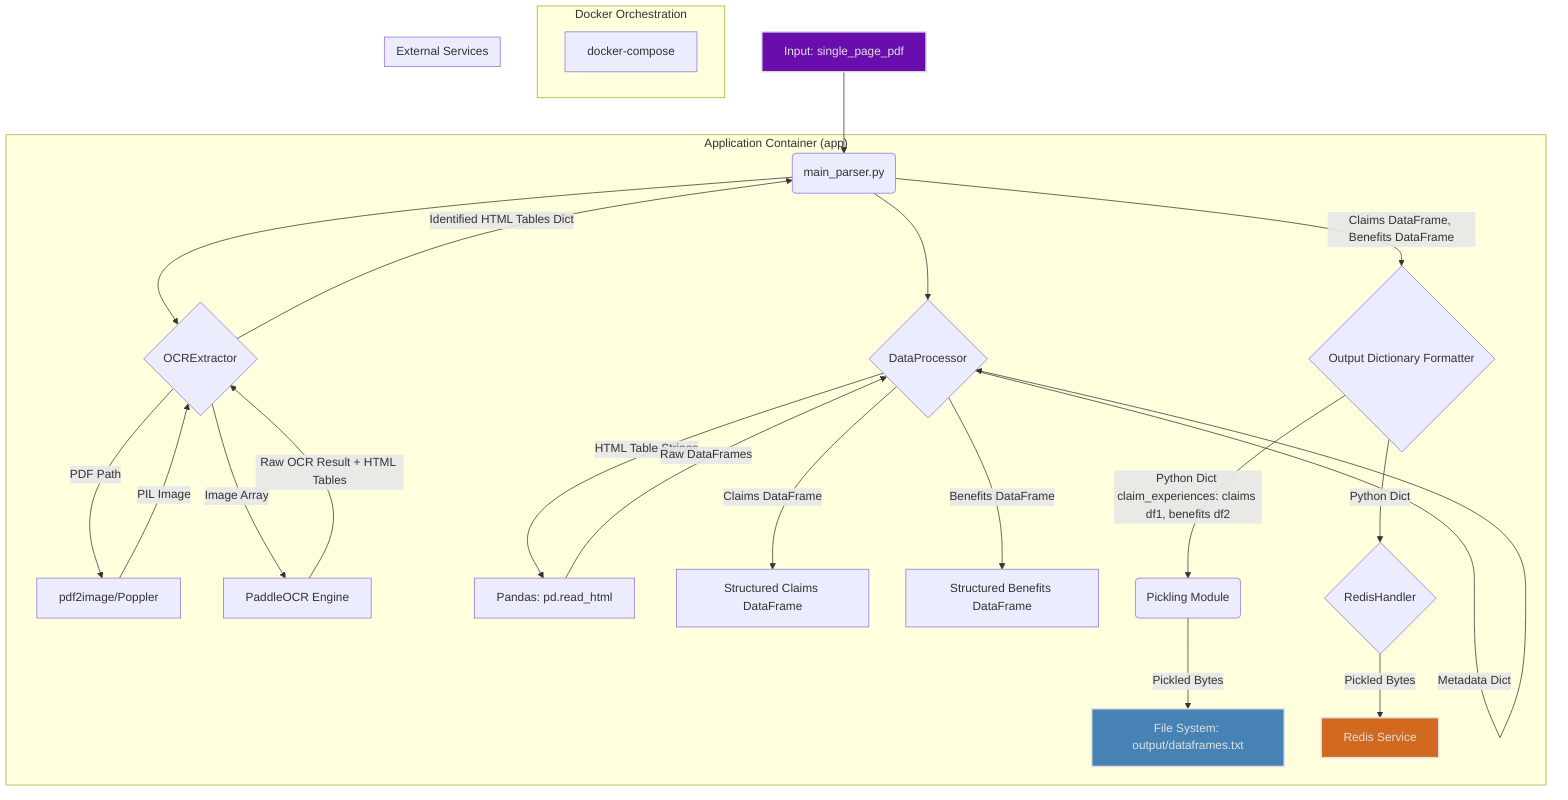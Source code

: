 graph TD
    A[Input: single_page_pdf] --> B(main_parser.py);

    subgraph "Docker Orchestration"
        DOCKER_COMPOSE[docker-compose]
    end

    subgraph "Application Container (app)"
        B --> C{OCRExtractor};
        C --> |PDF Path| D[pdf2image/Poppler];
        D --> |PIL Image| C;
        C --> |Image Array| E[PaddleOCR Engine];
        E --> |Raw OCR Result + HTML Tables| C;
        C --> |Identified HTML Tables Dict| B;

        B --> F{DataProcessor};
        F --> |HTML Table Strings| G[Pandas: pd.read_html];
        G --> |Raw DataFrames| F;
        F --> |Metadata Dict| F;
        F --> |Claims DataFrame| H[Structured Claims DataFrame];
        F --> |Benefits DataFrame| I[Structured Benefits DataFrame];
        B --> |Claims DataFrame, Benefits DataFrame| J{Output Dictionary Formatter};
        J --> |Python Dict claim_experiences: claims df1, benefits df2| K(Pickling Module);
        K --> |Pickled Bytes| L[File System: output/dataframes.txt];
        J --> |Python Dict| M{RedisHandler};
        M --> |Pickled Bytes| N[Redis Service];
    end

    subgraph "External Services"
        N
    end

    style A fill:#6A0DAD,stroke:#E0E0E0,stroke-width:2px,color:#E0E0E0
    style L fill:#4682B4,stroke:#E0E0E0,stroke-width:2px,color:#E0E0E0
    style N fill:#D2691E,stroke:#E0E0E0,stroke-width:2px,color:#E0E0E0
